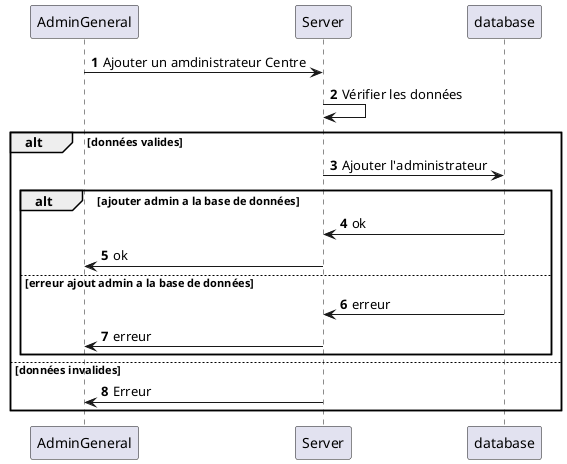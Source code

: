 @startuml
'https://plantuml.com/sequence-diagram

autonumber

AdminGeneral -> Server : Ajouter un amdinistrateur Centre
Server -> Server : Vérifier les données
alt données valides
    Server -> database : Ajouter l'administrateur
    alt ajouter admin a la base de données
        database -> Server : ok
        Server -> AdminGeneral : ok
    else erreur ajout admin a la base de données
        database -> Server : erreur
        Server -> AdminGeneral : erreur
    end
else données invalides
    Server -> AdminGeneral : Erreur
end

@enduml